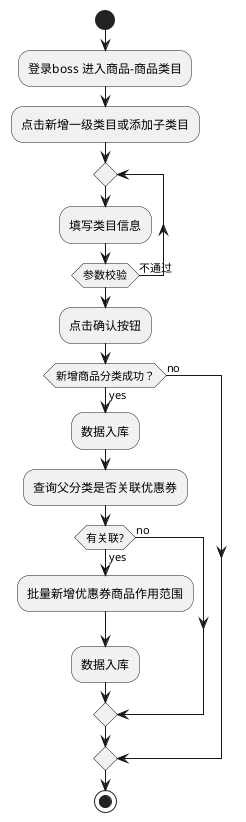 '新增商品类目 流程图
@startuml
start
:登录boss 进入商品-商品类目;
:点击新增一级类目或添加子类目;
repeat
:填写类目信息;
repeat while (参数校验) is (不通过)
:点击确认按钮;
if(新增商品分类成功？) then (yes)
    :数据入库;
    :查询父分类是否关联优惠券;
    if(有关联?) then (yes)
    :批量新增优惠券商品作用范围;
    :数据入库;
    else (no)
    endif
else (no)
endif
stop
@enduml



'新增商品类目 时序图
@startuml
autonumber
actor react
react -> controller     :发起新增类目请求
controller -> provider  :调用微服务新增\ngoodsCateProvider.add
provider -> service     :调用新增\ngoodsCateService.add
service -> service      :cateParentId若为null设0
service -> repository   :判断名称是否重复\ngoodsCateRepository.count
database db
repository -> db        :查询数据
db --> repository       :返回数量
repository --> service  :返回数量
service -> repository   :判断同父分类子类数是否超限\ngoodsCateRepository.count
repository -> db        :查询数据
db --> repository       :返回数量
repository --> service  :返回数量
service -> repository   :调用保存\ngoodsCateRepository.saveAndFlush
repository -> db        :调用保存
db --> repository       :返回保存对象
repository --> service  :返回保存对象
service -> service      :redis生成缓存
service -> service      :调用ares埋点发送mq\ngoodsAresService.dispatchFunction
service --> provider    :返回保存对象
provider --> controller :返回保存对象
controller -> provider  :查询父分类关联优惠券\ncouponMarketingScopeQueryProvider\n.listByScopeId
provider -> service     :根据优惠券ID查询作用范围
service -> repository   :根据优惠券ID查询作用范围
repository -> db        :查询数据
db --> repository       :返回查询对象
repository --> service  :返回查询对象
service --> provider    :返回查询对象
provider --> controller :返回查询对象
controller -> provider  :**如果关联**则调用批量新增优惠券商品作用范围\ncouponMarketingScopeProvider\n.batchAdd
provider -> service     :批量插入优惠券商品作用范围\ncouponMarketingScopeService\n.addbatchCouponMarketingScope
service -> repository   :批量插入优惠券商品作用范围
repository -> db        :批量插入
db --> repository       :返回
repository --> service  :返回
service --> provider    :返回
provider --> controller :返回
controller --> react    :返回
@enduml



'新增商品类目 类图
@startuml
class BossGoodsCateController{
    -GoodsCateProvider goodsCateProvider
    -CouponMarketingScopeProvider couponMarketingScopeProvider
    -CouponMarketingScopeQueryProvider couponMarketingScopeQueryProvider
    +BaseResponse add(GoodsCateAddRequest saveRequest)
}
'controller注入
BossGoodsCateController *-- GoodsCateProvider
BossGoodsCateController *-- CouponMarketingScopeProvider
BossGoodsCateController *-- CouponMarketingScopeQueryProvider

'定义接口
interface GoodsCateProvider{
    +BaseResponse<GoodsCateAddResponse> add(GoodsCateAddRequest request)
}
'接口实现
class GoodsCateController implements GoodsCateProvider{
    -GoodsCateService goodsCateService
    +BaseResponse<GoodsCateAddResponse> add(GoodsCateAddRequest request)
}

GoodsCateController *-- GoodsCateService

class GoodsCateService{
    -GoodsCateRepository goodsCateRepository
    -RedisService redisService
    +GoodsAresService goodsAresService
    +GoodsCate add(GoodsCateSaveRequest saveRequest)
}

GoodsCateService *-- GoodsCateRepository
GoodsCateService *-- RedisService
GoodsCateService *-- GoodsAresService

interface GoodsCateRepository{
    +<S extends T> S saveAndFlush(S entity)
    +T findOne(Specification<T> spec)
    +long count(Specification<T> spec)
}
class RedisService{
    -RedisTemplate<String, ?> redisTemplate
    +boolean setString(final String key, final String value)
}
class GoodsAresService{
    -JmsTemplate jmsTemplate
    +void dispatchFunction(String funcType, Object... objs)
}

'------------------------------------------------------------------------
'定义接口
interface CouponMarketingScopeQueryProvider{
    +BaseResponse batchAdd(CouponMarketingScopeBatchAddRequest request)
}
'接口实现
class CouponMarketingScopeQueryController implements CouponMarketingScopeQueryProvider{
    -CouponMarketingScopeService couponMarketingScopeService
    +BaseResponse batchAdd(CouponMarketingScopeBatchAddRequest request)
}
CouponMarketingScopeQueryController *-- CouponMarketingScopeService
class CouponMarketingScopeService{
    -CouponMarketingScopeRepository couponMarketingScopeRepository
    +List<CouponMarketingScope> listScopeByScopeId(String scopeId)
    +void addBatchCouponMarketingScope(List<CouponMarketingScope> couponMarketingScopes)
}
CouponMarketingScopeService *-- CouponMarketingScopeRepository
interface CouponMarketingScopeRepository{
    +List<CouponMarketingScope> findByScopeId(String scopeId)
    +List save(Iterable entities)
}

'------------------------------------------------------------------------
'定义接口
interface CouponMarketingScopeProvider{
    +BaseResponse<CouponMarketingScopeByScopeIdResponse> listByScopeId(CouponMarketingScopeByScopeIdRequest request)
}

'接口实现
class CouponMarketingScopeController implements CouponMarketingScopeProvider{
    -CouponMarketingScopeService couponMarketingScopeService
    +BaseResponse<CouponMarketingScopeByScopeIdResponse> listByScopeId(CouponMarketingScopeByScopeIdRequest request)
}
CouponMarketingScopeController *-- CouponMarketingScopeService
@enduml